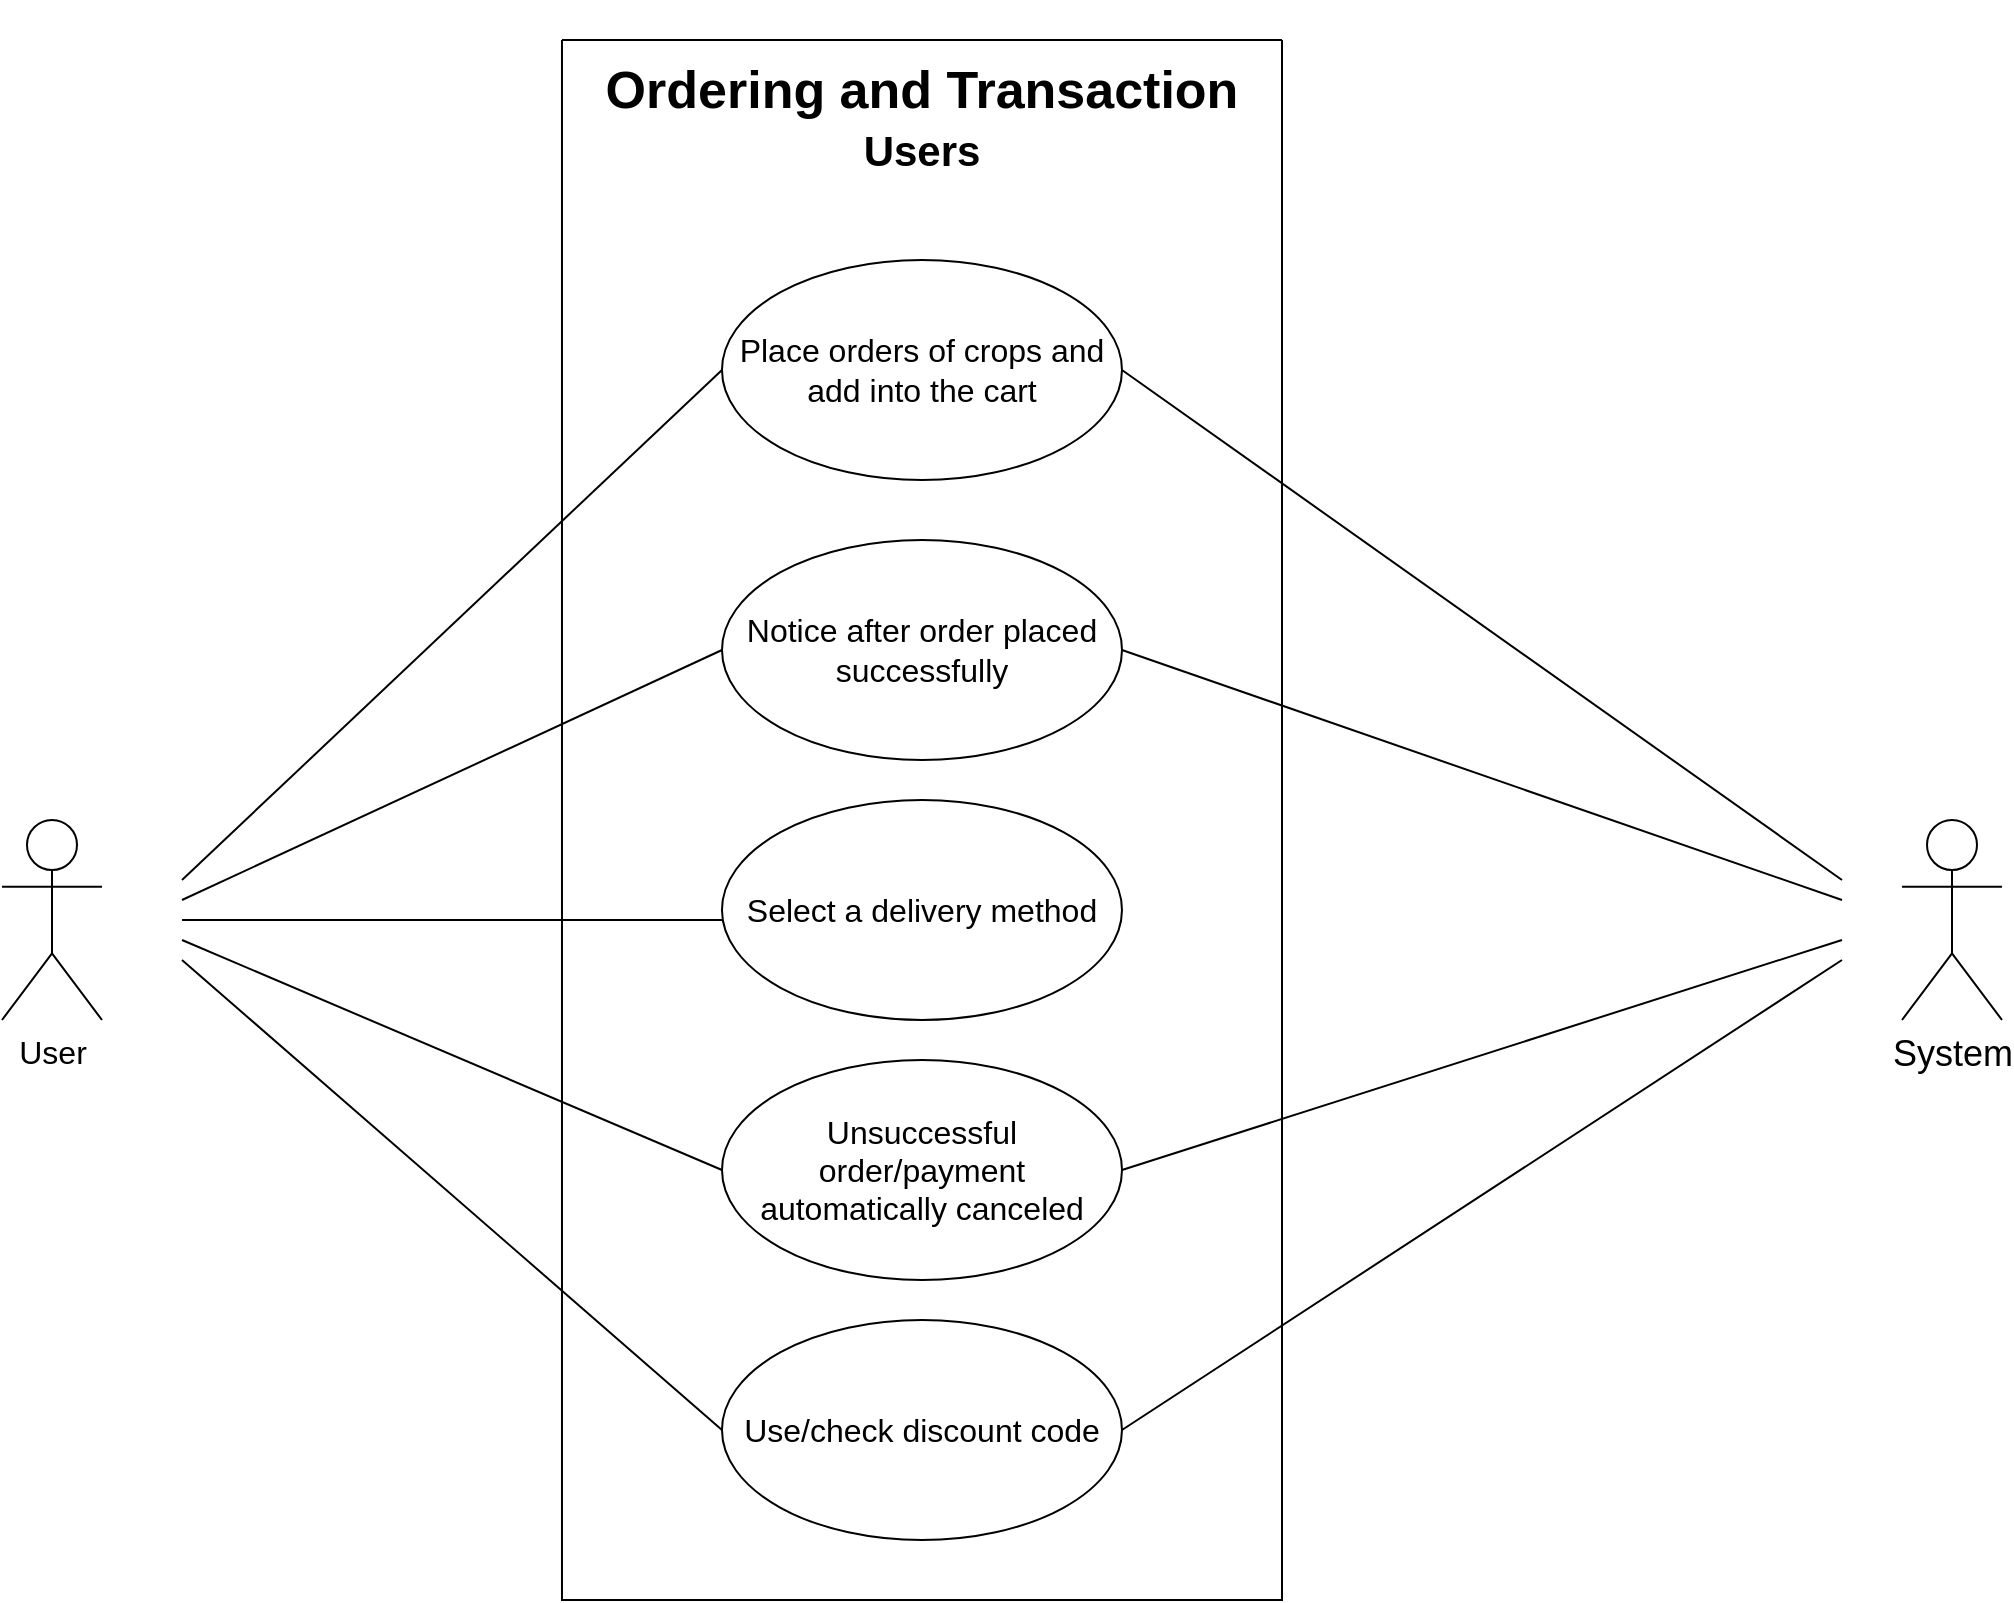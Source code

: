 <mxfile version="22.0.4" type="github">
  <diagram name="Page-1" id="zYtFi2cb0Fftw71drmIP">
    <mxGraphModel dx="2388" dy="928" grid="1" gridSize="10" guides="1" tooltips="1" connect="1" arrows="1" fold="1" page="0" pageScale="1" pageWidth="827" pageHeight="1169" math="0" shadow="0">
      <root>
        <mxCell id="0" />
        <mxCell id="1" parent="0" />
        <mxCell id="Us4VGtToJiAJWaTtF1KS-2" value="&lt;font style=&quot;font-size: 26px;&quot;&gt;&lt;b&gt;&lt;span style=&quot;font-style: normal;&quot;&gt;Ordering and Transaction&lt;/span&gt;&lt;/b&gt;&lt;br&gt;&lt;/font&gt;" style="text;html=1;strokeColor=none;fillColor=none;align=center;verticalAlign=middle;whiteSpace=wrap;rounded=0;fontSize=16;fontStyle=2" parent="1" vertex="1">
          <mxGeometry x="-341.88" y="60" width="403.75" height="90" as="geometry" />
        </mxCell>
        <mxCell id="Us4VGtToJiAJWaTtF1KS-3" value="User" style="shape=umlActor;verticalLabelPosition=bottom;verticalAlign=top;html=1;outlineConnect=0;fontSize=16;" parent="1" vertex="1">
          <mxGeometry x="-600" y="470" width="50" height="100" as="geometry" />
        </mxCell>
        <mxCell id="Us4VGtToJiAJWaTtF1KS-5" value="" style="swimlane;startSize=0;fontSize=16;movable=1;resizable=1;rotatable=1;deletable=1;editable=1;locked=0;connectable=1;" parent="1" vertex="1">
          <mxGeometry x="-320.01" y="80" width="360.01" height="780" as="geometry" />
        </mxCell>
        <mxCell id="Us4VGtToJiAJWaTtF1KS-1" value="Place orders of crops and add into the cart" style="ellipse;whiteSpace=wrap;html=1;fontSize=16;movable=1;resizable=1;rotatable=1;deletable=1;editable=1;locked=0;connectable=1;" parent="Us4VGtToJiAJWaTtF1KS-5" vertex="1">
          <mxGeometry x="80" y="110" width="200" height="110" as="geometry" />
        </mxCell>
        <mxCell id="Us4VGtToJiAJWaTtF1KS-6" value="&lt;span style=&quot;font-style: normal;&quot;&gt;Users&lt;/span&gt;" style="text;html=1;strokeColor=none;fillColor=none;align=center;verticalAlign=middle;whiteSpace=wrap;rounded=0;fontSize=21;fontStyle=3" parent="Us4VGtToJiAJWaTtF1KS-5" vertex="1">
          <mxGeometry x="150.01" y="40" width="60" height="30" as="geometry" />
        </mxCell>
        <mxCell id="Us4VGtToJiAJWaTtF1KS-8" value="Select a delivery method" style="ellipse;whiteSpace=wrap;html=1;fontSize=16;movable=1;resizable=1;rotatable=1;deletable=1;editable=1;locked=0;connectable=1;" parent="Us4VGtToJiAJWaTtF1KS-5" vertex="1">
          <mxGeometry x="80" y="380" width="200" height="110" as="geometry" />
        </mxCell>
        <mxCell id="Us4VGtToJiAJWaTtF1KS-7" value="&lt;font style=&quot;font-size: 16px;&quot;&gt;Notice&amp;nbsp;&lt;font style=&quot;font-size: 16px;&quot;&gt;after order placed successfully&lt;/font&gt;&lt;/font&gt;" style="ellipse;whiteSpace=wrap;html=1;fontSize=16;" parent="Us4VGtToJiAJWaTtF1KS-5" vertex="1">
          <mxGeometry x="80.01" y="250" width="200" height="110" as="geometry" />
        </mxCell>
        <mxCell id="hj7HJjjtXYpFPGP3iKWJ-4" value="Unsuccessful order/payment automatically canceled" style="ellipse;whiteSpace=wrap;html=1;fontSize=16;movable=1;resizable=1;rotatable=1;deletable=1;editable=1;locked=0;connectable=1;" vertex="1" parent="Us4VGtToJiAJWaTtF1KS-5">
          <mxGeometry x="80.01" y="510" width="200" height="110" as="geometry" />
        </mxCell>
        <mxCell id="hj7HJjjtXYpFPGP3iKWJ-5" value="Use/check discount code" style="ellipse;whiteSpace=wrap;html=1;fontSize=16;movable=1;resizable=1;rotatable=1;deletable=1;editable=1;locked=0;connectable=1;" vertex="1" parent="Us4VGtToJiAJWaTtF1KS-5">
          <mxGeometry x="80" y="640" width="200" height="110" as="geometry" />
        </mxCell>
        <mxCell id="hj7HJjjtXYpFPGP3iKWJ-2" value="&lt;font style=&quot;font-size: 18px;&quot;&gt;System&lt;/font&gt;" style="shape=umlActor;verticalLabelPosition=bottom;verticalAlign=top;html=1;outlineConnect=0;" vertex="1" parent="1">
          <mxGeometry x="350" y="470" width="50" height="100" as="geometry" />
        </mxCell>
        <mxCell id="hj7HJjjtXYpFPGP3iKWJ-8" value="" style="endArrow=none;html=1;rounded=0;entryX=0;entryY=0.5;entryDx=0;entryDy=0;" edge="1" parent="1" target="Us4VGtToJiAJWaTtF1KS-1">
          <mxGeometry width="50" height="50" relative="1" as="geometry">
            <mxPoint x="-510" y="500" as="sourcePoint" />
            <mxPoint x="-460" y="450" as="targetPoint" />
          </mxGeometry>
        </mxCell>
        <mxCell id="hj7HJjjtXYpFPGP3iKWJ-9" value="" style="endArrow=none;html=1;rounded=0;entryX=0;entryY=0.5;entryDx=0;entryDy=0;" edge="1" parent="1" target="Us4VGtToJiAJWaTtF1KS-7">
          <mxGeometry width="50" height="50" relative="1" as="geometry">
            <mxPoint x="-510" y="510" as="sourcePoint" />
            <mxPoint x="-230" y="400" as="targetPoint" />
          </mxGeometry>
        </mxCell>
        <mxCell id="hj7HJjjtXYpFPGP3iKWJ-10" value="" style="endArrow=none;html=1;rounded=0;" edge="1" parent="1">
          <mxGeometry width="50" height="50" relative="1" as="geometry">
            <mxPoint x="-510" y="520" as="sourcePoint" />
            <mxPoint x="-240" y="520" as="targetPoint" />
          </mxGeometry>
        </mxCell>
        <mxCell id="hj7HJjjtXYpFPGP3iKWJ-11" value="" style="endArrow=none;html=1;rounded=0;entryX=1;entryY=0.5;entryDx=0;entryDy=0;" edge="1" parent="1" target="Us4VGtToJiAJWaTtF1KS-7">
          <mxGeometry width="50" height="50" relative="1" as="geometry">
            <mxPoint x="320" y="510" as="sourcePoint" />
            <mxPoint x="370" y="460" as="targetPoint" />
          </mxGeometry>
        </mxCell>
        <mxCell id="hj7HJjjtXYpFPGP3iKWJ-12" value="" style="endArrow=none;html=1;rounded=0;entryX=0;entryY=0.5;entryDx=0;entryDy=0;" edge="1" parent="1" target="hj7HJjjtXYpFPGP3iKWJ-4">
          <mxGeometry width="50" height="50" relative="1" as="geometry">
            <mxPoint x="-510" y="530" as="sourcePoint" />
            <mxPoint x="-460" y="490" as="targetPoint" />
          </mxGeometry>
        </mxCell>
        <mxCell id="hj7HJjjtXYpFPGP3iKWJ-13" value="" style="endArrow=none;html=1;rounded=0;entryX=0;entryY=0.5;entryDx=0;entryDy=0;" edge="1" parent="1" target="hj7HJjjtXYpFPGP3iKWJ-5">
          <mxGeometry width="50" height="50" relative="1" as="geometry">
            <mxPoint x="-510" y="540" as="sourcePoint" />
            <mxPoint x="-460" y="490" as="targetPoint" />
          </mxGeometry>
        </mxCell>
        <mxCell id="hj7HJjjtXYpFPGP3iKWJ-14" value="" style="endArrow=none;html=1;rounded=0;exitX=1;exitY=0.5;exitDx=0;exitDy=0;" edge="1" parent="1" source="hj7HJjjtXYpFPGP3iKWJ-5">
          <mxGeometry width="50" height="50" relative="1" as="geometry">
            <mxPoint x="270" y="600" as="sourcePoint" />
            <mxPoint x="320" y="540" as="targetPoint" />
          </mxGeometry>
        </mxCell>
        <mxCell id="hj7HJjjtXYpFPGP3iKWJ-15" value="" style="endArrow=none;html=1;rounded=0;entryX=1;entryY=0.5;entryDx=0;entryDy=0;" edge="1" parent="1" target="Us4VGtToJiAJWaTtF1KS-1">
          <mxGeometry width="50" height="50" relative="1" as="geometry">
            <mxPoint x="320" y="500" as="sourcePoint" />
            <mxPoint x="370" y="450" as="targetPoint" />
          </mxGeometry>
        </mxCell>
        <mxCell id="hj7HJjjtXYpFPGP3iKWJ-16" value="" style="endArrow=none;html=1;rounded=0;exitX=1;exitY=0.5;exitDx=0;exitDy=0;" edge="1" parent="1" source="hj7HJjjtXYpFPGP3iKWJ-4">
          <mxGeometry width="50" height="50" relative="1" as="geometry">
            <mxPoint x="150" y="640" as="sourcePoint" />
            <mxPoint x="320" y="530" as="targetPoint" />
          </mxGeometry>
        </mxCell>
      </root>
    </mxGraphModel>
  </diagram>
</mxfile>
